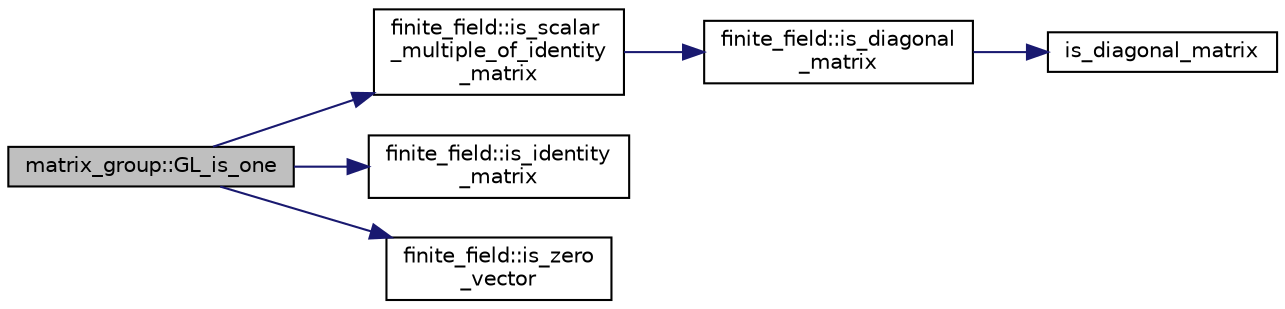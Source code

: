 digraph "matrix_group::GL_is_one"
{
  edge [fontname="Helvetica",fontsize="10",labelfontname="Helvetica",labelfontsize="10"];
  node [fontname="Helvetica",fontsize="10",shape=record];
  rankdir="LR";
  Node999 [label="matrix_group::GL_is_one",height=0.2,width=0.4,color="black", fillcolor="grey75", style="filled", fontcolor="black"];
  Node999 -> Node1000 [color="midnightblue",fontsize="10",style="solid",fontname="Helvetica"];
  Node1000 [label="finite_field::is_scalar\l_multiple_of_identity\l_matrix",height=0.2,width=0.4,color="black", fillcolor="white", style="filled",URL="$df/d5a/classfinite__field.html#abbb33cc035f2e99b458376cf45936ccf"];
  Node1000 -> Node1001 [color="midnightblue",fontsize="10",style="solid",fontname="Helvetica"];
  Node1001 [label="finite_field::is_diagonal\l_matrix",height=0.2,width=0.4,color="black", fillcolor="white", style="filled",URL="$df/d5a/classfinite__field.html#a8d51d751717cb9bc67209349fb44d1ec"];
  Node1001 -> Node1002 [color="midnightblue",fontsize="10",style="solid",fontname="Helvetica"];
  Node1002 [label="is_diagonal_matrix",height=0.2,width=0.4,color="black", fillcolor="white", style="filled",URL="$da/da9/galois__global_8_c.html#a702b940ed7e1940ba0643bae4e0cce89"];
  Node999 -> Node1003 [color="midnightblue",fontsize="10",style="solid",fontname="Helvetica"];
  Node1003 [label="finite_field::is_identity\l_matrix",height=0.2,width=0.4,color="black", fillcolor="white", style="filled",URL="$df/d5a/classfinite__field.html#abf9e4cb7b3f7fef89fa676a5feb84ecd"];
  Node999 -> Node1004 [color="midnightblue",fontsize="10",style="solid",fontname="Helvetica"];
  Node1004 [label="finite_field::is_zero\l_vector",height=0.2,width=0.4,color="black", fillcolor="white", style="filled",URL="$df/d5a/classfinite__field.html#aa9676221df4c50dd63e758bb77a12e80"];
}
